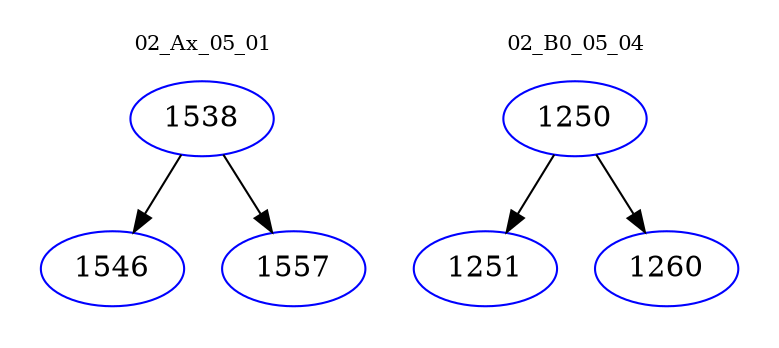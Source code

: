 digraph{
subgraph cluster_0 {
color = white
label = "02_Ax_05_01";
fontsize=10;
T0_1538 [label="1538", color="blue"]
T0_1538 -> T0_1546 [color="black"]
T0_1546 [label="1546", color="blue"]
T0_1538 -> T0_1557 [color="black"]
T0_1557 [label="1557", color="blue"]
}
subgraph cluster_1 {
color = white
label = "02_B0_05_04";
fontsize=10;
T1_1250 [label="1250", color="blue"]
T1_1250 -> T1_1251 [color="black"]
T1_1251 [label="1251", color="blue"]
T1_1250 -> T1_1260 [color="black"]
T1_1260 [label="1260", color="blue"]
}
}
